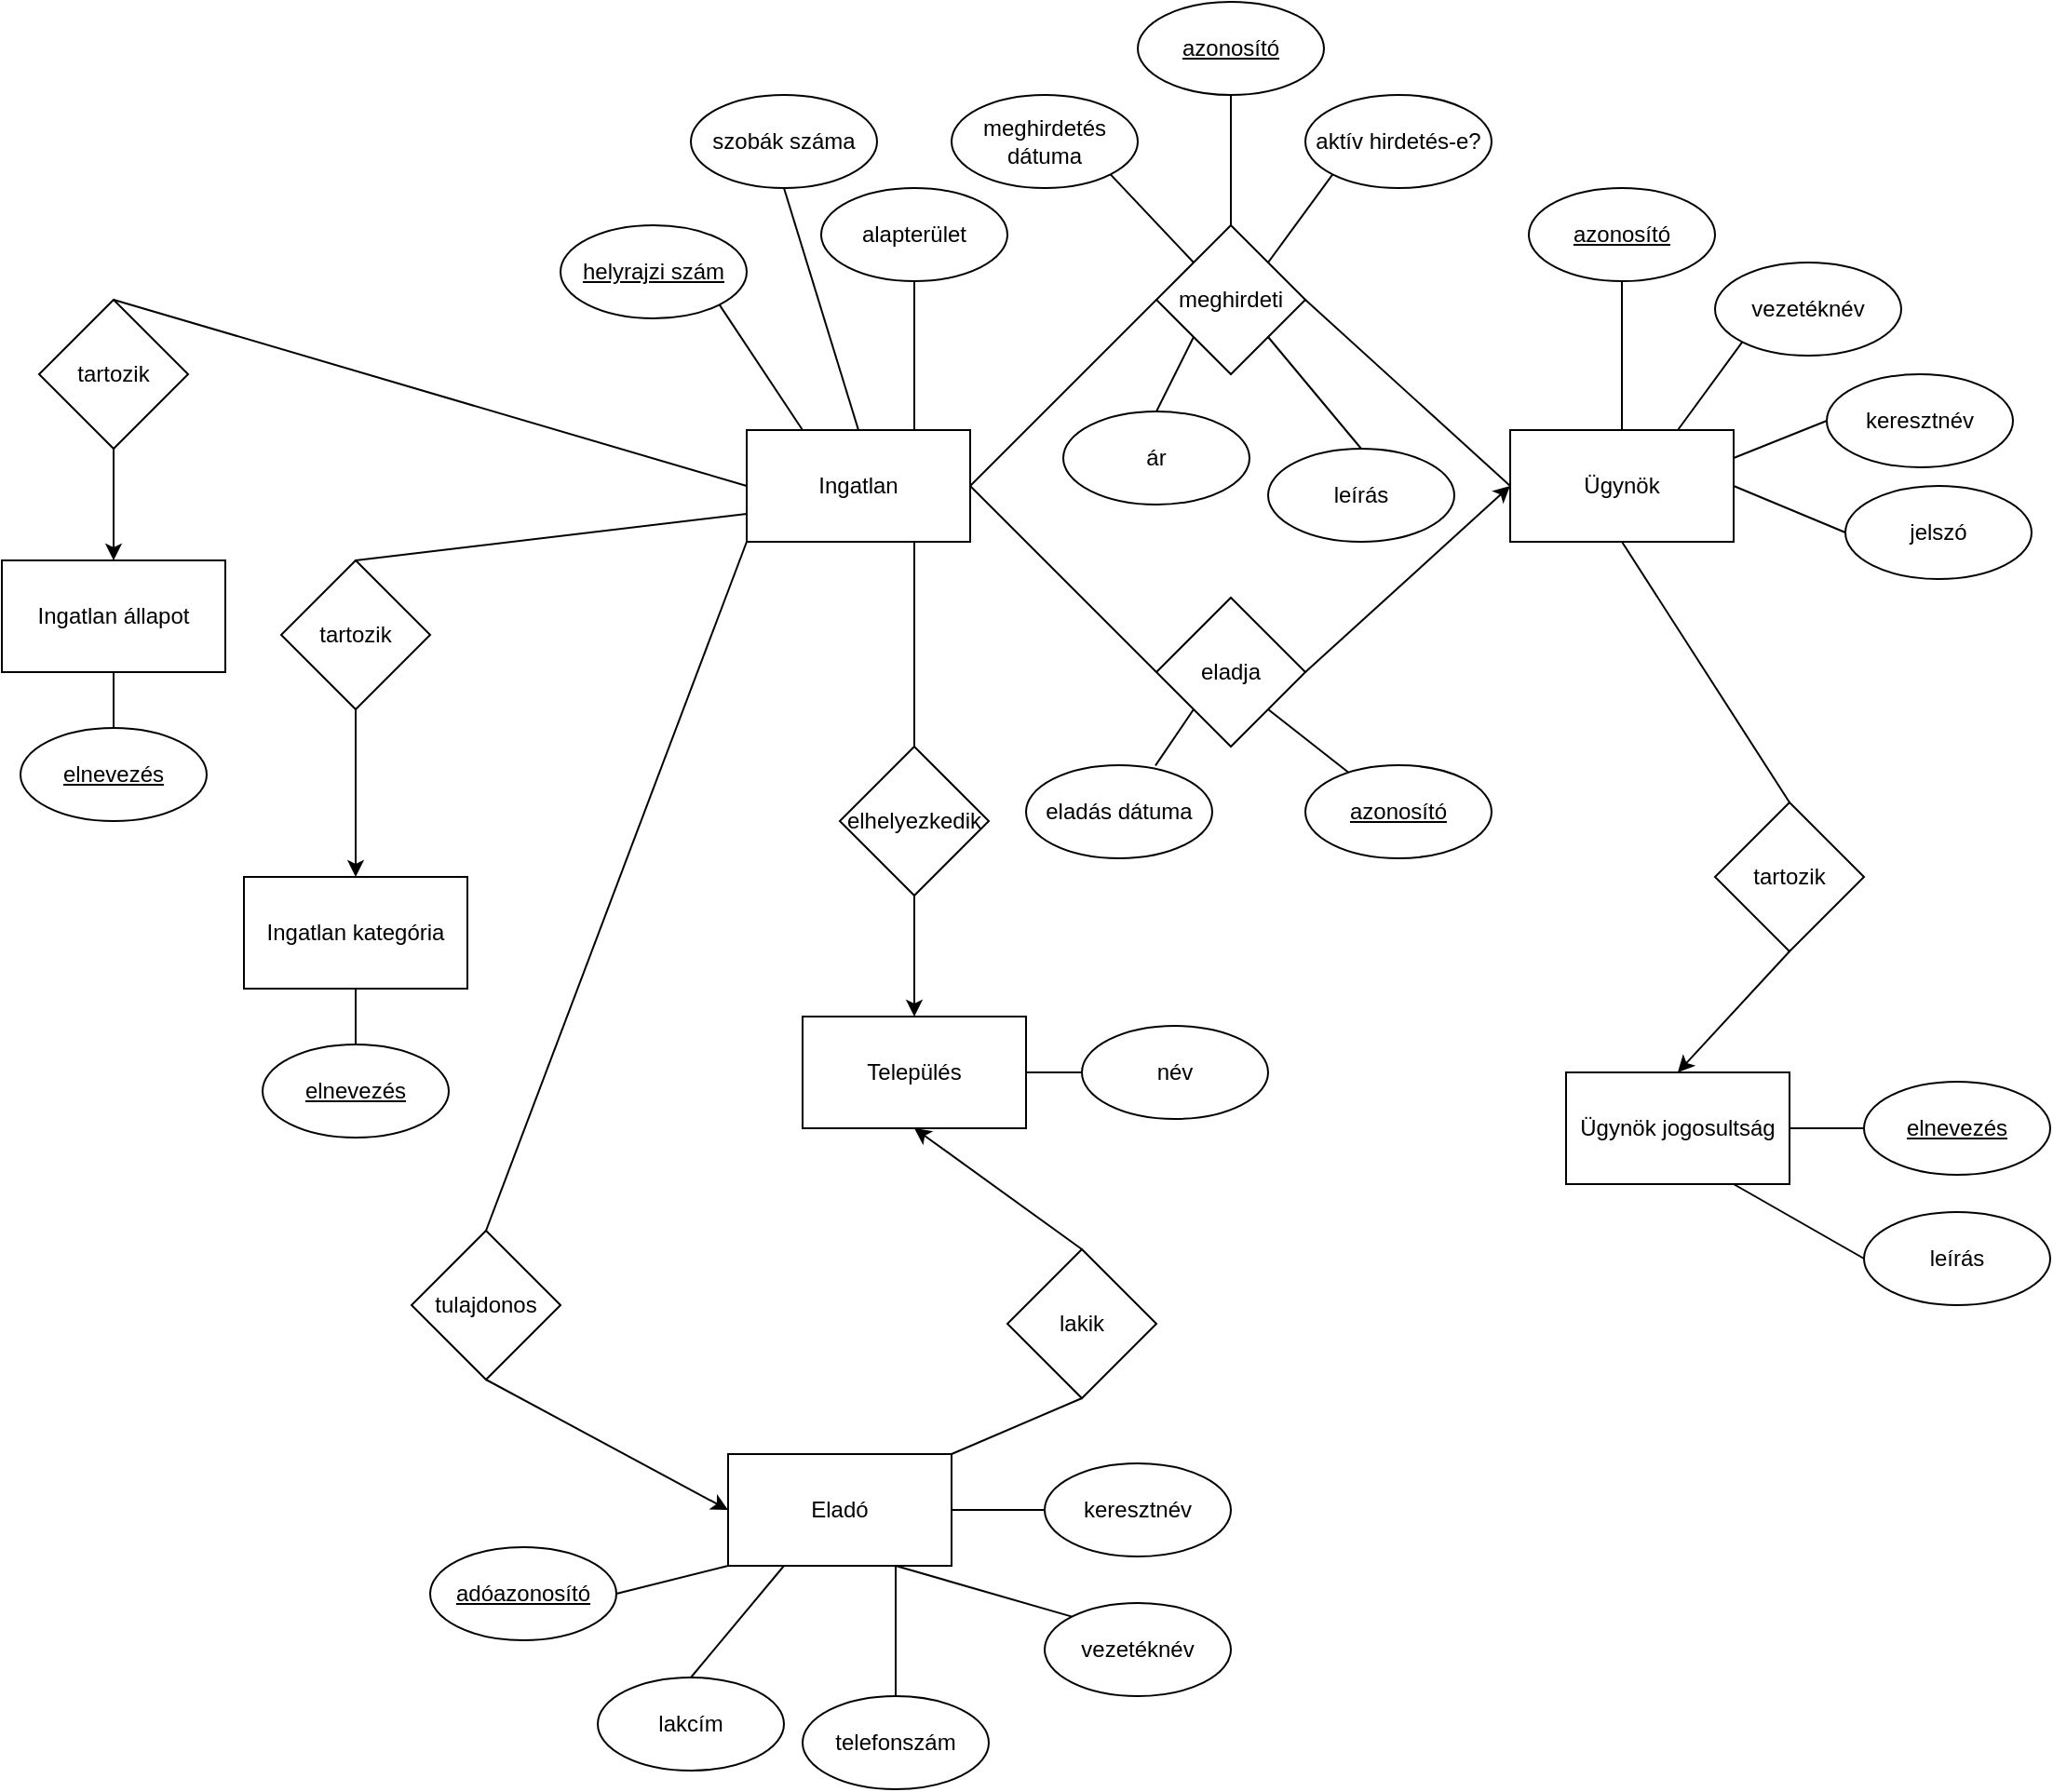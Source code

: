 <mxfile version="12.8.8" type="device"><diagram id="C5RBs43oDa-KdzZeNtuy" name="Page-1"><mxGraphModel dx="1609" dy="706" grid="1" gridSize="10" guides="1" tooltips="1" connect="1" arrows="1" fold="1" page="1" pageScale="1" pageWidth="827" pageHeight="1169" math="0" shadow="0"><root><mxCell id="WIyWlLk6GJQsqaUBKTNV-0"/><mxCell id="WIyWlLk6GJQsqaUBKTNV-1" parent="WIyWlLk6GJQsqaUBKTNV-0"/><mxCell id="RIe8sT0fbI7fm-XwUlq3-2" value="Ingatlan" style="rounded=0;whiteSpace=wrap;html=1;" parent="WIyWlLk6GJQsqaUBKTNV-1" vertex="1"><mxGeometry x="-280" y="260" width="120" height="60" as="geometry"/></mxCell><mxCell id="RIe8sT0fbI7fm-XwUlq3-5" value="Település" style="rounded=0;whiteSpace=wrap;html=1;" parent="WIyWlLk6GJQsqaUBKTNV-1" vertex="1"><mxGeometry x="-250" y="575" width="120" height="60" as="geometry"/></mxCell><mxCell id="RIe8sT0fbI7fm-XwUlq3-6" value="Ügynök" style="rounded=0;whiteSpace=wrap;html=1;" parent="WIyWlLk6GJQsqaUBKTNV-1" vertex="1"><mxGeometry x="130" y="260" width="120" height="60" as="geometry"/></mxCell><mxCell id="RIe8sT0fbI7fm-XwUlq3-7" value="Eladó" style="rounded=0;whiteSpace=wrap;html=1;" parent="WIyWlLk6GJQsqaUBKTNV-1" vertex="1"><mxGeometry x="-290" y="810" width="120" height="60" as="geometry"/></mxCell><mxCell id="RIe8sT0fbI7fm-XwUlq3-8" value="Ügynök jogosultság" style="rounded=0;whiteSpace=wrap;html=1;" parent="WIyWlLk6GJQsqaUBKTNV-1" vertex="1"><mxGeometry x="160" y="605" width="120" height="60" as="geometry"/></mxCell><mxCell id="RIe8sT0fbI7fm-XwUlq3-9" value="meghirdeti" style="rhombus;whiteSpace=wrap;html=1;" parent="WIyWlLk6GJQsqaUBKTNV-1" vertex="1"><mxGeometry x="-60" y="150" width="80" height="80" as="geometry"/></mxCell><mxCell id="RIe8sT0fbI7fm-XwUlq3-10" value="" style="endArrow=none;html=1;exitX=1;exitY=0.5;exitDx=0;exitDy=0;entryX=0;entryY=0.5;entryDx=0;entryDy=0;" parent="WIyWlLk6GJQsqaUBKTNV-1" source="RIe8sT0fbI7fm-XwUlq3-2" target="RIe8sT0fbI7fm-XwUlq3-9" edge="1"><mxGeometry width="50" height="50" relative="1" as="geometry"><mxPoint x="-150" y="410" as="sourcePoint"/><mxPoint x="-100" y="360" as="targetPoint"/></mxGeometry></mxCell><mxCell id="RIe8sT0fbI7fm-XwUlq3-11" value="" style="endArrow=none;html=1;entryX=0;entryY=0.5;entryDx=0;entryDy=0;exitX=1;exitY=0.5;exitDx=0;exitDy=0;" parent="WIyWlLk6GJQsqaUBKTNV-1" source="RIe8sT0fbI7fm-XwUlq3-9" target="RIe8sT0fbI7fm-XwUlq3-6" edge="1"><mxGeometry width="50" height="50" relative="1" as="geometry"><mxPoint x="-150" y="410" as="sourcePoint"/><mxPoint x="-100" y="360" as="targetPoint"/></mxGeometry></mxCell><mxCell id="RIe8sT0fbI7fm-XwUlq3-14" value="aktív hirdetés-e?" style="ellipse;whiteSpace=wrap;html=1;" parent="WIyWlLk6GJQsqaUBKTNV-1" vertex="1"><mxGeometry x="20" y="80" width="100" height="50" as="geometry"/></mxCell><mxCell id="RIe8sT0fbI7fm-XwUlq3-15" value="" style="endArrow=none;html=1;entryX=0;entryY=1;entryDx=0;entryDy=0;exitX=1;exitY=0;exitDx=0;exitDy=0;" parent="WIyWlLk6GJQsqaUBKTNV-1" source="RIe8sT0fbI7fm-XwUlq3-9" target="RIe8sT0fbI7fm-XwUlq3-14" edge="1"><mxGeometry width="50" height="50" relative="1" as="geometry"><mxPoint x="130" y="430" as="sourcePoint"/><mxPoint x="180" y="380" as="targetPoint"/></mxGeometry></mxCell><mxCell id="RIe8sT0fbI7fm-XwUlq3-17" value="eladja" style="rhombus;whiteSpace=wrap;html=1;" parent="WIyWlLk6GJQsqaUBKTNV-1" vertex="1"><mxGeometry x="-60" y="350" width="80" height="80" as="geometry"/></mxCell><mxCell id="RIe8sT0fbI7fm-XwUlq3-18" value="" style="endArrow=none;html=1;exitX=1;exitY=0.5;exitDx=0;exitDy=0;entryX=0;entryY=0.5;entryDx=0;entryDy=0;" parent="WIyWlLk6GJQsqaUBKTNV-1" source="RIe8sT0fbI7fm-XwUlq3-2" target="RIe8sT0fbI7fm-XwUlq3-17" edge="1"><mxGeometry width="50" height="50" relative="1" as="geometry"><mxPoint x="-145" y="390" as="sourcePoint"/><mxPoint x="-105" y="460" as="targetPoint"/></mxGeometry></mxCell><mxCell id="RIe8sT0fbI7fm-XwUlq3-22" value="meghirdetés dátuma" style="ellipse;whiteSpace=wrap;html=1;" parent="WIyWlLk6GJQsqaUBKTNV-1" vertex="1"><mxGeometry x="-170" y="80" width="100" height="50" as="geometry"/></mxCell><mxCell id="RIe8sT0fbI7fm-XwUlq3-23" value="" style="endArrow=none;html=1;exitX=0;exitY=0;exitDx=0;exitDy=0;entryX=1;entryY=1;entryDx=0;entryDy=0;" parent="WIyWlLk6GJQsqaUBKTNV-1" source="RIe8sT0fbI7fm-XwUlq3-9" target="RIe8sT0fbI7fm-XwUlq3-22" edge="1"><mxGeometry width="50" height="50" relative="1" as="geometry"><mxPoint x="-50" y="270" as="sourcePoint"/><mxPoint x="-60" y="140" as="targetPoint"/></mxGeometry></mxCell><mxCell id="RIe8sT0fbI7fm-XwUlq3-24" value="eladás dátuma" style="ellipse;whiteSpace=wrap;html=1;" parent="WIyWlLk6GJQsqaUBKTNV-1" vertex="1"><mxGeometry x="-130" y="440" width="100" height="50" as="geometry"/></mxCell><mxCell id="RIe8sT0fbI7fm-XwUlq3-25" value="" style="endArrow=none;html=1;exitX=0;exitY=1;exitDx=0;exitDy=0;entryX=0.695;entryY=0.004;entryDx=0;entryDy=0;entryPerimeter=0;" parent="WIyWlLk6GJQsqaUBKTNV-1" source="RIe8sT0fbI7fm-XwUlq3-17" target="RIe8sT0fbI7fm-XwUlq3-24" edge="1"><mxGeometry width="50" height="50" relative="1" as="geometry"><mxPoint x="-50" y="420" as="sourcePoint"/><mxPoint x="-100" y="410" as="targetPoint"/></mxGeometry></mxCell><mxCell id="RIe8sT0fbI7fm-XwUlq3-26" value="" style="endArrow=classic;html=1;exitX=1;exitY=0.5;exitDx=0;exitDy=0;entryX=0;entryY=0.5;entryDx=0;entryDy=0;" parent="WIyWlLk6GJQsqaUBKTNV-1" source="RIe8sT0fbI7fm-XwUlq3-17" target="RIe8sT0fbI7fm-XwUlq3-6" edge="1"><mxGeometry width="50" height="50" relative="1" as="geometry"><mxPoint x="50" y="510" as="sourcePoint"/><mxPoint x="100" y="460" as="targetPoint"/></mxGeometry></mxCell><mxCell id="RIe8sT0fbI7fm-XwUlq3-27" value="azonosító" style="ellipse;whiteSpace=wrap;html=1;fontStyle=4" parent="WIyWlLk6GJQsqaUBKTNV-1" vertex="1"><mxGeometry x="20" y="440" width="100" height="50" as="geometry"/></mxCell><mxCell id="RIe8sT0fbI7fm-XwUlq3-28" value="" style="endArrow=none;html=1;exitX=1;exitY=1;exitDx=0;exitDy=0;" parent="WIyWlLk6GJQsqaUBKTNV-1" source="RIe8sT0fbI7fm-XwUlq3-17" target="RIe8sT0fbI7fm-XwUlq3-27" edge="1"><mxGeometry width="50" height="50" relative="1" as="geometry"><mxPoint x="80" y="410" as="sourcePoint"/><mxPoint x="30" y="410" as="targetPoint"/></mxGeometry></mxCell><mxCell id="RIe8sT0fbI7fm-XwUlq3-29" value="helyrajzi szám" style="ellipse;whiteSpace=wrap;html=1;fontStyle=4" parent="WIyWlLk6GJQsqaUBKTNV-1" vertex="1"><mxGeometry x="-380" y="150" width="100" height="50" as="geometry"/></mxCell><mxCell id="RIe8sT0fbI7fm-XwUlq3-30" value="" style="endArrow=none;html=1;exitX=0.25;exitY=0;exitDx=0;exitDy=0;entryX=1;entryY=1;entryDx=0;entryDy=0;" parent="WIyWlLk6GJQsqaUBKTNV-1" source="RIe8sT0fbI7fm-XwUlq3-2" target="RIe8sT0fbI7fm-XwUlq3-29" edge="1"><mxGeometry width="50" height="50" relative="1" as="geometry"><mxPoint x="260" y="150" as="sourcePoint"/><mxPoint x="300" y="150" as="targetPoint"/></mxGeometry></mxCell><mxCell id="RIe8sT0fbI7fm-XwUlq3-31" value="azonosító" style="ellipse;whiteSpace=wrap;html=1;fontStyle=4" parent="WIyWlLk6GJQsqaUBKTNV-1" vertex="1"><mxGeometry x="-70" y="30" width="100" height="50" as="geometry"/></mxCell><mxCell id="RIe8sT0fbI7fm-XwUlq3-32" value="" style="endArrow=none;html=1;exitX=0.5;exitY=0;exitDx=0;exitDy=0;entryX=0.5;entryY=1;entryDx=0;entryDy=0;" parent="WIyWlLk6GJQsqaUBKTNV-1" source="RIe8sT0fbI7fm-XwUlq3-9" target="RIe8sT0fbI7fm-XwUlq3-31" edge="1"><mxGeometry width="50" height="50" relative="1" as="geometry"><mxPoint x="-260" y="130" as="sourcePoint"/><mxPoint x="-220" y="130" as="targetPoint"/></mxGeometry></mxCell><mxCell id="RIe8sT0fbI7fm-XwUlq3-37" value="jelszó" style="ellipse;whiteSpace=wrap;html=1;fontStyle=0" parent="WIyWlLk6GJQsqaUBKTNV-1" vertex="1"><mxGeometry x="310" y="290" width="100" height="50" as="geometry"/></mxCell><mxCell id="RIe8sT0fbI7fm-XwUlq3-38" value="" style="endArrow=none;html=1;entryX=0;entryY=0.5;entryDx=0;entryDy=0;exitX=1;exitY=0.5;exitDx=0;exitDy=0;" parent="WIyWlLk6GJQsqaUBKTNV-1" source="RIe8sT0fbI7fm-XwUlq3-6" target="RIe8sT0fbI7fm-XwUlq3-37" edge="1"><mxGeometry width="50" height="50" relative="1" as="geometry"><mxPoint x="350" y="500" as="sourcePoint"/><mxPoint x="300" y="290" as="targetPoint"/></mxGeometry></mxCell><mxCell id="RIe8sT0fbI7fm-XwUlq3-39" value="leírás" style="ellipse;whiteSpace=wrap;html=1;fontStyle=0" parent="WIyWlLk6GJQsqaUBKTNV-1" vertex="1"><mxGeometry y="270" width="100" height="50" as="geometry"/></mxCell><mxCell id="RIe8sT0fbI7fm-XwUlq3-40" value="" style="endArrow=none;html=1;exitX=1;exitY=1;exitDx=0;exitDy=0;entryX=0.5;entryY=0;entryDx=0;entryDy=0;" parent="WIyWlLk6GJQsqaUBKTNV-1" source="RIe8sT0fbI7fm-XwUlq3-9" target="RIe8sT0fbI7fm-XwUlq3-39" edge="1"><mxGeometry width="50" height="50" relative="1" as="geometry"><mxPoint x="120" y="665" as="sourcePoint"/><mxPoint x="160" y="665" as="targetPoint"/></mxGeometry></mxCell><mxCell id="RIe8sT0fbI7fm-XwUlq3-41" value="ár" style="ellipse;whiteSpace=wrap;html=1;fontStyle=0" parent="WIyWlLk6GJQsqaUBKTNV-1" vertex="1"><mxGeometry x="-110" y="250" width="100" height="50" as="geometry"/></mxCell><mxCell id="RIe8sT0fbI7fm-XwUlq3-42" value="" style="endArrow=none;html=1;exitX=0;exitY=1;exitDx=0;exitDy=0;entryX=0.5;entryY=0;entryDx=0;entryDy=0;" parent="WIyWlLk6GJQsqaUBKTNV-1" source="RIe8sT0fbI7fm-XwUlq3-9" target="RIe8sT0fbI7fm-XwUlq3-41" edge="1"><mxGeometry width="50" height="50" relative="1" as="geometry"><mxPoint x="-290" y="640" as="sourcePoint"/><mxPoint x="-250" y="640" as="targetPoint"/></mxGeometry></mxCell><mxCell id="RIe8sT0fbI7fm-XwUlq3-43" value="alapterület" style="ellipse;whiteSpace=wrap;html=1;fontStyle=0" parent="WIyWlLk6GJQsqaUBKTNV-1" vertex="1"><mxGeometry x="-240" y="130" width="100" height="50" as="geometry"/></mxCell><mxCell id="RIe8sT0fbI7fm-XwUlq3-44" value="" style="endArrow=none;html=1;exitX=0.75;exitY=0;exitDx=0;exitDy=0;entryX=0.5;entryY=1;entryDx=0;entryDy=0;" parent="WIyWlLk6GJQsqaUBKTNV-1" source="RIe8sT0fbI7fm-XwUlq3-2" target="RIe8sT0fbI7fm-XwUlq3-43" edge="1"><mxGeometry width="50" height="50" relative="1" as="geometry"><mxPoint x="50" y="600" as="sourcePoint"/><mxPoint x="90" y="600" as="targetPoint"/></mxGeometry></mxCell><mxCell id="RIe8sT0fbI7fm-XwUlq3-45" value="azonosító" style="ellipse;whiteSpace=wrap;html=1;fontStyle=4" parent="WIyWlLk6GJQsqaUBKTNV-1" vertex="1"><mxGeometry x="140" y="130" width="100" height="50" as="geometry"/></mxCell><mxCell id="RIe8sT0fbI7fm-XwUlq3-46" value="" style="endArrow=none;html=1;exitX=0.5;exitY=0;exitDx=0;exitDy=0;entryX=0.5;entryY=1;entryDx=0;entryDy=0;" parent="WIyWlLk6GJQsqaUBKTNV-1" source="RIe8sT0fbI7fm-XwUlq3-6" target="RIe8sT0fbI7fm-XwUlq3-45" edge="1"><mxGeometry width="50" height="50" relative="1" as="geometry"><mxPoint x="170" y="170" as="sourcePoint"/><mxPoint x="220" y="120" as="targetPoint"/></mxGeometry></mxCell><mxCell id="RIe8sT0fbI7fm-XwUlq3-47" value="vezetéknév" style="ellipse;whiteSpace=wrap;html=1;fontStyle=0" parent="WIyWlLk6GJQsqaUBKTNV-1" vertex="1"><mxGeometry x="-120" y="890" width="100" height="50" as="geometry"/></mxCell><mxCell id="RIe8sT0fbI7fm-XwUlq3-48" value="" style="endArrow=none;html=1;entryX=0;entryY=0;entryDx=0;entryDy=0;exitX=0.75;exitY=1;exitDx=0;exitDy=0;" parent="WIyWlLk6GJQsqaUBKTNV-1" source="RIe8sT0fbI7fm-XwUlq3-7" target="RIe8sT0fbI7fm-XwUlq3-47" edge="1"><mxGeometry width="50" height="50" relative="1" as="geometry"><mxPoint x="-260" y="790" as="sourcePoint"/><mxPoint x="300" y="-140" as="targetPoint"/></mxGeometry></mxCell><mxCell id="RIe8sT0fbI7fm-XwUlq3-49" value="keresztnév" style="ellipse;whiteSpace=wrap;html=1;fontStyle=0" parent="WIyWlLk6GJQsqaUBKTNV-1" vertex="1"><mxGeometry x="-120" y="815" width="100" height="50" as="geometry"/></mxCell><mxCell id="RIe8sT0fbI7fm-XwUlq3-50" value="" style="endArrow=none;html=1;entryX=0;entryY=0.5;entryDx=0;entryDy=0;exitX=1;exitY=0.5;exitDx=0;exitDy=0;" parent="WIyWlLk6GJQsqaUBKTNV-1" source="RIe8sT0fbI7fm-XwUlq3-7" target="RIe8sT0fbI7fm-XwUlq3-49" edge="1"><mxGeometry width="50" height="50" relative="1" as="geometry"><mxPoint x="-50" y="530" as="sourcePoint"/><mxPoint x="300" y="55" as="targetPoint"/></mxGeometry></mxCell><mxCell id="RIe8sT0fbI7fm-XwUlq3-51" value="" style="endArrow=none;html=1;entryX=0.75;entryY=0;entryDx=0;entryDy=0;exitX=0;exitY=1;exitDx=0;exitDy=0;" parent="WIyWlLk6GJQsqaUBKTNV-1" source="RIe8sT0fbI7fm-XwUlq3-54" target="RIe8sT0fbI7fm-XwUlq3-6" edge="1"><mxGeometry width="50" height="50" relative="1" as="geometry"><mxPoint x="230" y="80" as="sourcePoint"/><mxPoint x="230" y="150" as="targetPoint"/></mxGeometry></mxCell><mxCell id="RIe8sT0fbI7fm-XwUlq3-52" value="keresztnév" style="ellipse;whiteSpace=wrap;html=1;fontStyle=0" parent="WIyWlLk6GJQsqaUBKTNV-1" vertex="1"><mxGeometry x="300" y="230" width="100" height="50" as="geometry"/></mxCell><mxCell id="RIe8sT0fbI7fm-XwUlq3-53" value="" style="endArrow=none;html=1;entryX=0;entryY=0.5;entryDx=0;entryDy=0;exitX=1;exitY=0.25;exitDx=0;exitDy=0;" parent="WIyWlLk6GJQsqaUBKTNV-1" source="RIe8sT0fbI7fm-XwUlq3-6" target="RIe8sT0fbI7fm-XwUlq3-52" edge="1"><mxGeometry width="50" height="50" relative="1" as="geometry"><mxPoint x="380" y="80" as="sourcePoint"/><mxPoint x="730" y="-395" as="targetPoint"/></mxGeometry></mxCell><mxCell id="RIe8sT0fbI7fm-XwUlq3-54" value="vezetéknév" style="ellipse;whiteSpace=wrap;html=1;fontStyle=0" parent="WIyWlLk6GJQsqaUBKTNV-1" vertex="1"><mxGeometry x="240" y="170" width="100" height="50" as="geometry"/></mxCell><mxCell id="RIe8sT0fbI7fm-XwUlq3-55" value="lakik" style="rhombus;whiteSpace=wrap;html=1;" parent="WIyWlLk6GJQsqaUBKTNV-1" vertex="1"><mxGeometry x="-140" y="700" width="80" height="80" as="geometry"/></mxCell><mxCell id="RIe8sT0fbI7fm-XwUlq3-56" value="elhelyezkedik" style="rhombus;whiteSpace=wrap;html=1;" parent="WIyWlLk6GJQsqaUBKTNV-1" vertex="1"><mxGeometry x="-230" y="430" width="80" height="80" as="geometry"/></mxCell><mxCell id="RIe8sT0fbI7fm-XwUlq3-58" value="tartozik" style="rhombus;whiteSpace=wrap;html=1;" parent="WIyWlLk6GJQsqaUBKTNV-1" vertex="1"><mxGeometry x="-530" y="330" width="80" height="80" as="geometry"/></mxCell><mxCell id="RIe8sT0fbI7fm-XwUlq3-59" value="tartozik" style="rhombus;whiteSpace=wrap;html=1;" parent="WIyWlLk6GJQsqaUBKTNV-1" vertex="1"><mxGeometry x="-660" y="190" width="80" height="80" as="geometry"/></mxCell><mxCell id="RIe8sT0fbI7fm-XwUlq3-60" value="tartozik" style="rhombus;whiteSpace=wrap;html=1;" parent="WIyWlLk6GJQsqaUBKTNV-1" vertex="1"><mxGeometry x="240" y="460" width="80" height="80" as="geometry"/></mxCell><mxCell id="RIe8sT0fbI7fm-XwUlq3-61" value="" style="endArrow=none;html=1;exitX=0.5;exitY=0;exitDx=0;exitDy=0;entryX=0.75;entryY=1;entryDx=0;entryDy=0;" parent="WIyWlLk6GJQsqaUBKTNV-1" source="RIe8sT0fbI7fm-XwUlq3-56" target="RIe8sT0fbI7fm-XwUlq3-2" edge="1"><mxGeometry width="50" height="50" relative="1" as="geometry"><mxPoint x="-90" y="820" as="sourcePoint"/><mxPoint x="-40" y="770" as="targetPoint"/></mxGeometry></mxCell><mxCell id="RIe8sT0fbI7fm-XwUlq3-62" value="" style="endArrow=classic;html=1;entryX=0.5;entryY=0;entryDx=0;entryDy=0;exitX=0.5;exitY=1;exitDx=0;exitDy=0;" parent="WIyWlLk6GJQsqaUBKTNV-1" source="RIe8sT0fbI7fm-XwUlq3-56" target="RIe8sT0fbI7fm-XwUlq3-5" edge="1"><mxGeometry width="50" height="50" relative="1" as="geometry"><mxPoint x="-370" y="580" as="sourcePoint"/><mxPoint x="-320" y="530" as="targetPoint"/></mxGeometry></mxCell><mxCell id="RIe8sT0fbI7fm-XwUlq3-63" value="név" style="ellipse;whiteSpace=wrap;html=1;fontStyle=0" parent="WIyWlLk6GJQsqaUBKTNV-1" vertex="1"><mxGeometry x="-100" y="580" width="100" height="50" as="geometry"/></mxCell><mxCell id="RIe8sT0fbI7fm-XwUlq3-64" value="" style="endArrow=none;html=1;entryX=0;entryY=0.5;entryDx=0;entryDy=0;exitX=1;exitY=0.5;exitDx=0;exitDy=0;" parent="WIyWlLk6GJQsqaUBKTNV-1" source="RIe8sT0fbI7fm-XwUlq3-5" target="RIe8sT0fbI7fm-XwUlq3-63" edge="1"><mxGeometry width="50" height="50" relative="1" as="geometry"><mxPoint x="-30" y="960" as="sourcePoint"/><mxPoint x="530" as="targetPoint"/></mxGeometry></mxCell><mxCell id="RIe8sT0fbI7fm-XwUlq3-65" value="" style="endArrow=classic;html=1;entryX=0.5;entryY=0;entryDx=0;entryDy=0;exitX=0.5;exitY=1;exitDx=0;exitDy=0;" parent="WIyWlLk6GJQsqaUBKTNV-1" source="RIe8sT0fbI7fm-XwUlq3-60" target="RIe8sT0fbI7fm-XwUlq3-8" edge="1"><mxGeometry width="50" height="50" relative="1" as="geometry"><mxPoint x="200" y="540" as="sourcePoint"/><mxPoint x="480" y="510" as="targetPoint"/></mxGeometry></mxCell><mxCell id="RIe8sT0fbI7fm-XwUlq3-66" value="" style="endArrow=none;html=1;entryX=0.5;entryY=1;entryDx=0;entryDy=0;exitX=0.5;exitY=0;exitDx=0;exitDy=0;" parent="WIyWlLk6GJQsqaUBKTNV-1" source="RIe8sT0fbI7fm-XwUlq3-60" target="RIe8sT0fbI7fm-XwUlq3-6" edge="1"><mxGeometry width="50" height="50" relative="1" as="geometry"><mxPoint x="450" y="760" as="sourcePoint"/><mxPoint x="500" y="710" as="targetPoint"/></mxGeometry></mxCell><mxCell id="RIe8sT0fbI7fm-XwUlq3-68" value="elnevezés" style="ellipse;whiteSpace=wrap;html=1;fontStyle=4" parent="WIyWlLk6GJQsqaUBKTNV-1" vertex="1"><mxGeometry x="320" y="610" width="100" height="50" as="geometry"/></mxCell><mxCell id="RIe8sT0fbI7fm-XwUlq3-69" value="" style="endArrow=none;html=1;entryX=0;entryY=0.5;entryDx=0;entryDy=0;exitX=1;exitY=0.5;exitDx=0;exitDy=0;" parent="WIyWlLk6GJQsqaUBKTNV-1" source="RIe8sT0fbI7fm-XwUlq3-8" target="RIe8sT0fbI7fm-XwUlq3-68" edge="1"><mxGeometry width="50" height="50" relative="1" as="geometry"><mxPoint x="350" y="810" as="sourcePoint"/><mxPoint x="400" y="760" as="targetPoint"/></mxGeometry></mxCell><mxCell id="RIe8sT0fbI7fm-XwUlq3-70" value="" style="endArrow=classic;html=1;entryX=0.5;entryY=1;entryDx=0;entryDy=0;exitX=0.5;exitY=0;exitDx=0;exitDy=0;" parent="WIyWlLk6GJQsqaUBKTNV-1" source="RIe8sT0fbI7fm-XwUlq3-55" target="RIe8sT0fbI7fm-XwUlq3-5" edge="1"><mxGeometry width="50" height="50" relative="1" as="geometry"><mxPoint x="-140" y="1040" as="sourcePoint"/><mxPoint x="-90" y="990" as="targetPoint"/></mxGeometry></mxCell><mxCell id="RIe8sT0fbI7fm-XwUlq3-71" value="" style="endArrow=none;html=1;entryX=0.5;entryY=1;entryDx=0;entryDy=0;exitX=1;exitY=0;exitDx=0;exitDy=0;" parent="WIyWlLk6GJQsqaUBKTNV-1" source="RIe8sT0fbI7fm-XwUlq3-7" target="RIe8sT0fbI7fm-XwUlq3-55" edge="1"><mxGeometry width="50" height="50" relative="1" as="geometry"><mxPoint x="-130" y="970" as="sourcePoint"/><mxPoint x="-80" y="920" as="targetPoint"/></mxGeometry></mxCell><mxCell id="RIe8sT0fbI7fm-XwUlq3-73" value="Ingatlan kategória" style="rounded=0;whiteSpace=wrap;html=1;" parent="WIyWlLk6GJQsqaUBKTNV-1" vertex="1"><mxGeometry x="-550" y="500" width="120" height="60" as="geometry"/></mxCell><mxCell id="RIe8sT0fbI7fm-XwUlq3-77" value="elnevezés" style="ellipse;whiteSpace=wrap;html=1;fontStyle=4" parent="WIyWlLk6GJQsqaUBKTNV-1" vertex="1"><mxGeometry x="-540" y="590" width="100" height="50" as="geometry"/></mxCell><mxCell id="RIe8sT0fbI7fm-XwUlq3-78" value="" style="endArrow=none;html=1;entryX=0.5;entryY=0;entryDx=0;entryDy=0;exitX=0.5;exitY=1;exitDx=0;exitDy=0;" parent="WIyWlLk6GJQsqaUBKTNV-1" source="RIe8sT0fbI7fm-XwUlq3-73" target="RIe8sT0fbI7fm-XwUlq3-77" edge="1"><mxGeometry width="50" height="50" relative="1" as="geometry"><mxPoint x="-510" y="630" as="sourcePoint"/><mxPoint x="-390" y="755" as="targetPoint"/></mxGeometry></mxCell><mxCell id="RIe8sT0fbI7fm-XwUlq3-79" value="Ingatlan állapot" style="rounded=0;whiteSpace=wrap;html=1;" parent="WIyWlLk6GJQsqaUBKTNV-1" vertex="1"><mxGeometry x="-680" y="330" width="120" height="60" as="geometry"/></mxCell><mxCell id="RIe8sT0fbI7fm-XwUlq3-80" value="elnevezés" style="ellipse;whiteSpace=wrap;html=1;fontStyle=4" parent="WIyWlLk6GJQsqaUBKTNV-1" vertex="1"><mxGeometry x="-670" y="420" width="100" height="50" as="geometry"/></mxCell><mxCell id="RIe8sT0fbI7fm-XwUlq3-81" value="" style="endArrow=none;html=1;entryX=0.5;entryY=0;entryDx=0;entryDy=0;exitX=0.5;exitY=1;exitDx=0;exitDy=0;" parent="WIyWlLk6GJQsqaUBKTNV-1" source="RIe8sT0fbI7fm-XwUlq3-79" target="RIe8sT0fbI7fm-XwUlq3-80" edge="1"><mxGeometry width="50" height="50" relative="1" as="geometry"><mxPoint x="-640" y="590" as="sourcePoint"/><mxPoint x="-600" y="590" as="targetPoint"/></mxGeometry></mxCell><mxCell id="RIe8sT0fbI7fm-XwUlq3-82" value="" style="endArrow=classic;html=1;exitX=0.5;exitY=1;exitDx=0;exitDy=0;entryX=0.5;entryY=0;entryDx=0;entryDy=0;" parent="WIyWlLk6GJQsqaUBKTNV-1" source="RIe8sT0fbI7fm-XwUlq3-58" target="RIe8sT0fbI7fm-XwUlq3-73" edge="1"><mxGeometry width="50" height="50" relative="1" as="geometry"><mxPoint x="-340" y="475" as="sourcePoint"/><mxPoint x="-290" y="425" as="targetPoint"/></mxGeometry></mxCell><mxCell id="RIe8sT0fbI7fm-XwUlq3-83" value="" style="endArrow=classic;html=1;exitX=0.5;exitY=1;exitDx=0;exitDy=0;entryX=0.5;entryY=0;entryDx=0;entryDy=0;" parent="WIyWlLk6GJQsqaUBKTNV-1" source="RIe8sT0fbI7fm-XwUlq3-59" target="RIe8sT0fbI7fm-XwUlq3-79" edge="1"><mxGeometry width="50" height="50" relative="1" as="geometry"><mxPoint x="-200" y="430" as="sourcePoint"/><mxPoint x="-150" y="380" as="targetPoint"/></mxGeometry></mxCell><mxCell id="RIe8sT0fbI7fm-XwUlq3-84" value="" style="endArrow=none;html=1;exitX=0.5;exitY=0;exitDx=0;exitDy=0;entryX=0;entryY=0.75;entryDx=0;entryDy=0;" parent="WIyWlLk6GJQsqaUBKTNV-1" source="RIe8sT0fbI7fm-XwUlq3-58" target="RIe8sT0fbI7fm-XwUlq3-2" edge="1"><mxGeometry width="50" height="50" relative="1" as="geometry"><mxPoint x="150" y="920" as="sourcePoint"/><mxPoint x="-420" y="880" as="targetPoint"/></mxGeometry></mxCell><mxCell id="RIe8sT0fbI7fm-XwUlq3-85" value="" style="endArrow=none;html=1;exitX=0.5;exitY=0;exitDx=0;exitDy=0;entryX=0;entryY=0.5;entryDx=0;entryDy=0;" parent="WIyWlLk6GJQsqaUBKTNV-1" source="RIe8sT0fbI7fm-XwUlq3-59" target="RIe8sT0fbI7fm-XwUlq3-2" edge="1"><mxGeometry width="50" height="50" relative="1" as="geometry"><mxPoint x="-170" y="980" as="sourcePoint"/><mxPoint x="-440" y="910" as="targetPoint"/></mxGeometry></mxCell><mxCell id="RIe8sT0fbI7fm-XwUlq3-86" value="tulajdonos" style="rhombus;whiteSpace=wrap;html=1;" parent="WIyWlLk6GJQsqaUBKTNV-1" vertex="1"><mxGeometry x="-460" y="690" width="80" height="80" as="geometry"/></mxCell><mxCell id="RIe8sT0fbI7fm-XwUlq3-87" value="" style="endArrow=classic;html=1;exitX=0.5;exitY=1;exitDx=0;exitDy=0;entryX=0;entryY=0.5;entryDx=0;entryDy=0;" parent="WIyWlLk6GJQsqaUBKTNV-1" source="RIe8sT0fbI7fm-XwUlq3-86" target="RIe8sT0fbI7fm-XwUlq3-7" edge="1"><mxGeometry width="50" height="50" relative="1" as="geometry"><mxPoint x="-490" y="710" as="sourcePoint"/><mxPoint x="-400" y="640" as="targetPoint"/></mxGeometry></mxCell><mxCell id="RIe8sT0fbI7fm-XwUlq3-88" value="" style="endArrow=none;html=1;exitX=0.5;exitY=0;exitDx=0;exitDy=0;entryX=0;entryY=1;entryDx=0;entryDy=0;" parent="WIyWlLk6GJQsqaUBKTNV-1" source="RIe8sT0fbI7fm-XwUlq3-86" target="RIe8sT0fbI7fm-XwUlq3-2" edge="1"><mxGeometry width="50" height="50" relative="1" as="geometry"><mxPoint x="-510" y="480" as="sourcePoint"/><mxPoint x="-460" y="430" as="targetPoint"/></mxGeometry></mxCell><mxCell id="RIe8sT0fbI7fm-XwUlq3-89" value="telefonszám" style="ellipse;whiteSpace=wrap;html=1;fontStyle=0" parent="WIyWlLk6GJQsqaUBKTNV-1" vertex="1"><mxGeometry x="-250" y="940" width="100" height="50" as="geometry"/></mxCell><mxCell id="RIe8sT0fbI7fm-XwUlq3-90" value="adóazonosító" style="ellipse;whiteSpace=wrap;html=1;fontStyle=4" parent="WIyWlLk6GJQsqaUBKTNV-1" vertex="1"><mxGeometry x="-450" y="860" width="100" height="50" as="geometry"/></mxCell><mxCell id="RIe8sT0fbI7fm-XwUlq3-91" value="lakcím" style="ellipse;whiteSpace=wrap;html=1;fontStyle=0" parent="WIyWlLk6GJQsqaUBKTNV-1" vertex="1"><mxGeometry x="-360" y="930" width="100" height="50" as="geometry"/></mxCell><mxCell id="RIe8sT0fbI7fm-XwUlq3-92" value="" style="endArrow=none;html=1;entryX=0;entryY=1;entryDx=0;entryDy=0;exitX=1;exitY=0.5;exitDx=0;exitDy=0;" parent="WIyWlLk6GJQsqaUBKTNV-1" source="RIe8sT0fbI7fm-XwUlq3-90" target="RIe8sT0fbI7fm-XwUlq3-7" edge="1"><mxGeometry width="50" height="50" relative="1" as="geometry"><mxPoint x="-640" y="1120" as="sourcePoint"/><mxPoint x="-590" y="1070" as="targetPoint"/></mxGeometry></mxCell><mxCell id="RIe8sT0fbI7fm-XwUlq3-93" value="" style="endArrow=none;html=1;entryX=0.75;entryY=1;entryDx=0;entryDy=0;exitX=0.5;exitY=0;exitDx=0;exitDy=0;" parent="WIyWlLk6GJQsqaUBKTNV-1" source="RIe8sT0fbI7fm-XwUlq3-89" target="RIe8sT0fbI7fm-XwUlq3-7" edge="1"><mxGeometry width="50" height="50" relative="1" as="geometry"><mxPoint x="-650" y="1100" as="sourcePoint"/><mxPoint x="-600" y="1050" as="targetPoint"/></mxGeometry></mxCell><mxCell id="RIe8sT0fbI7fm-XwUlq3-94" value="" style="endArrow=none;html=1;exitX=0.5;exitY=0;exitDx=0;exitDy=0;entryX=0.25;entryY=1;entryDx=0;entryDy=0;" parent="WIyWlLk6GJQsqaUBKTNV-1" source="RIe8sT0fbI7fm-XwUlq3-91" target="RIe8sT0fbI7fm-XwUlq3-7" edge="1"><mxGeometry width="50" height="50" relative="1" as="geometry"><mxPoint x="-540" y="1140" as="sourcePoint"/><mxPoint x="-490" y="1090" as="targetPoint"/></mxGeometry></mxCell><mxCell id="RIe8sT0fbI7fm-XwUlq3-95" value="" style="endArrow=none;html=1;entryX=0.75;entryY=1;entryDx=0;entryDy=0;exitX=0;exitY=0.5;exitDx=0;exitDy=0;" parent="WIyWlLk6GJQsqaUBKTNV-1" source="RIe8sT0fbI7fm-XwUlq3-96" target="RIe8sT0fbI7fm-XwUlq3-8" edge="1"><mxGeometry width="50" height="50" relative="1" as="geometry"><mxPoint x="380" y="680" as="sourcePoint"/><mxPoint x="370" y="860" as="targetPoint"/></mxGeometry></mxCell><mxCell id="RIe8sT0fbI7fm-XwUlq3-96" value="leírás" style="ellipse;whiteSpace=wrap;html=1;fontStyle=0" parent="WIyWlLk6GJQsqaUBKTNV-1" vertex="1"><mxGeometry x="320" y="680" width="100" height="50" as="geometry"/></mxCell><mxCell id="hk-ovA4kXdhE8VRqDoAX-0" value="szobák száma" style="ellipse;whiteSpace=wrap;html=1;fontStyle=0" vertex="1" parent="WIyWlLk6GJQsqaUBKTNV-1"><mxGeometry x="-310" y="80" width="100" height="50" as="geometry"/></mxCell><mxCell id="hk-ovA4kXdhE8VRqDoAX-1" value="" style="endArrow=none;html=1;exitX=0.5;exitY=0;exitDx=0;exitDy=0;entryX=0.5;entryY=1;entryDx=0;entryDy=0;" edge="1" parent="WIyWlLk6GJQsqaUBKTNV-1" target="hk-ovA4kXdhE8VRqDoAX-0" source="RIe8sT0fbI7fm-XwUlq3-2"><mxGeometry width="50" height="50" relative="1" as="geometry"><mxPoint x="-260" y="210" as="sourcePoint"/><mxPoint x="20" y="550" as="targetPoint"/></mxGeometry></mxCell></root></mxGraphModel></diagram></mxfile>